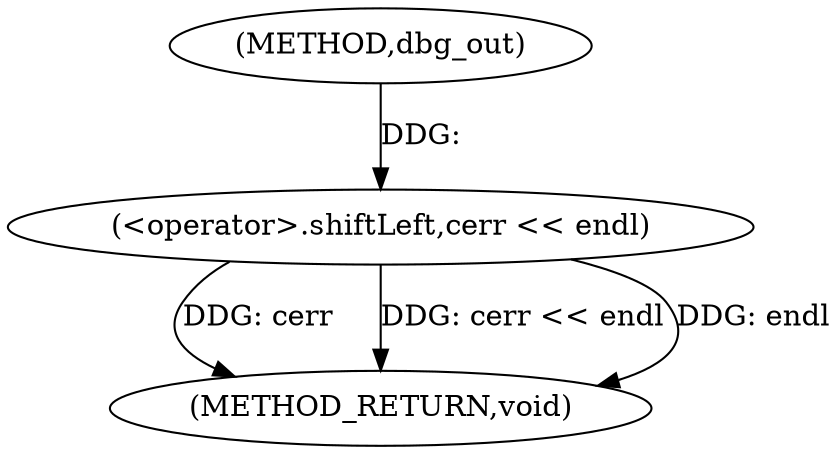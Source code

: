 digraph "dbg_out" {  
"1000145" [label = "(METHOD,dbg_out)" ]
"1000150" [label = "(METHOD_RETURN,void)" ]
"1000147" [label = "(<operator>.shiftLeft,cerr << endl)" ]
  "1000147" -> "1000150"  [ label = "DDG: cerr"] 
  "1000147" -> "1000150"  [ label = "DDG: cerr << endl"] 
  "1000147" -> "1000150"  [ label = "DDG: endl"] 
  "1000145" -> "1000147"  [ label = "DDG: "] 
}
